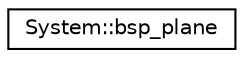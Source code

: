 digraph G
{
  edge [fontname="Helvetica",fontsize="10",labelfontname="Helvetica",labelfontsize="10"];
  node [fontname="Helvetica",fontsize="10",shape=record];
  rankdir="LR";
  Node1 [label="System::bsp_plane",height=0.2,width=0.4,color="black", fillcolor="white", style="filled",URL="$struct_system_1_1bsp__plane.html"];
}
